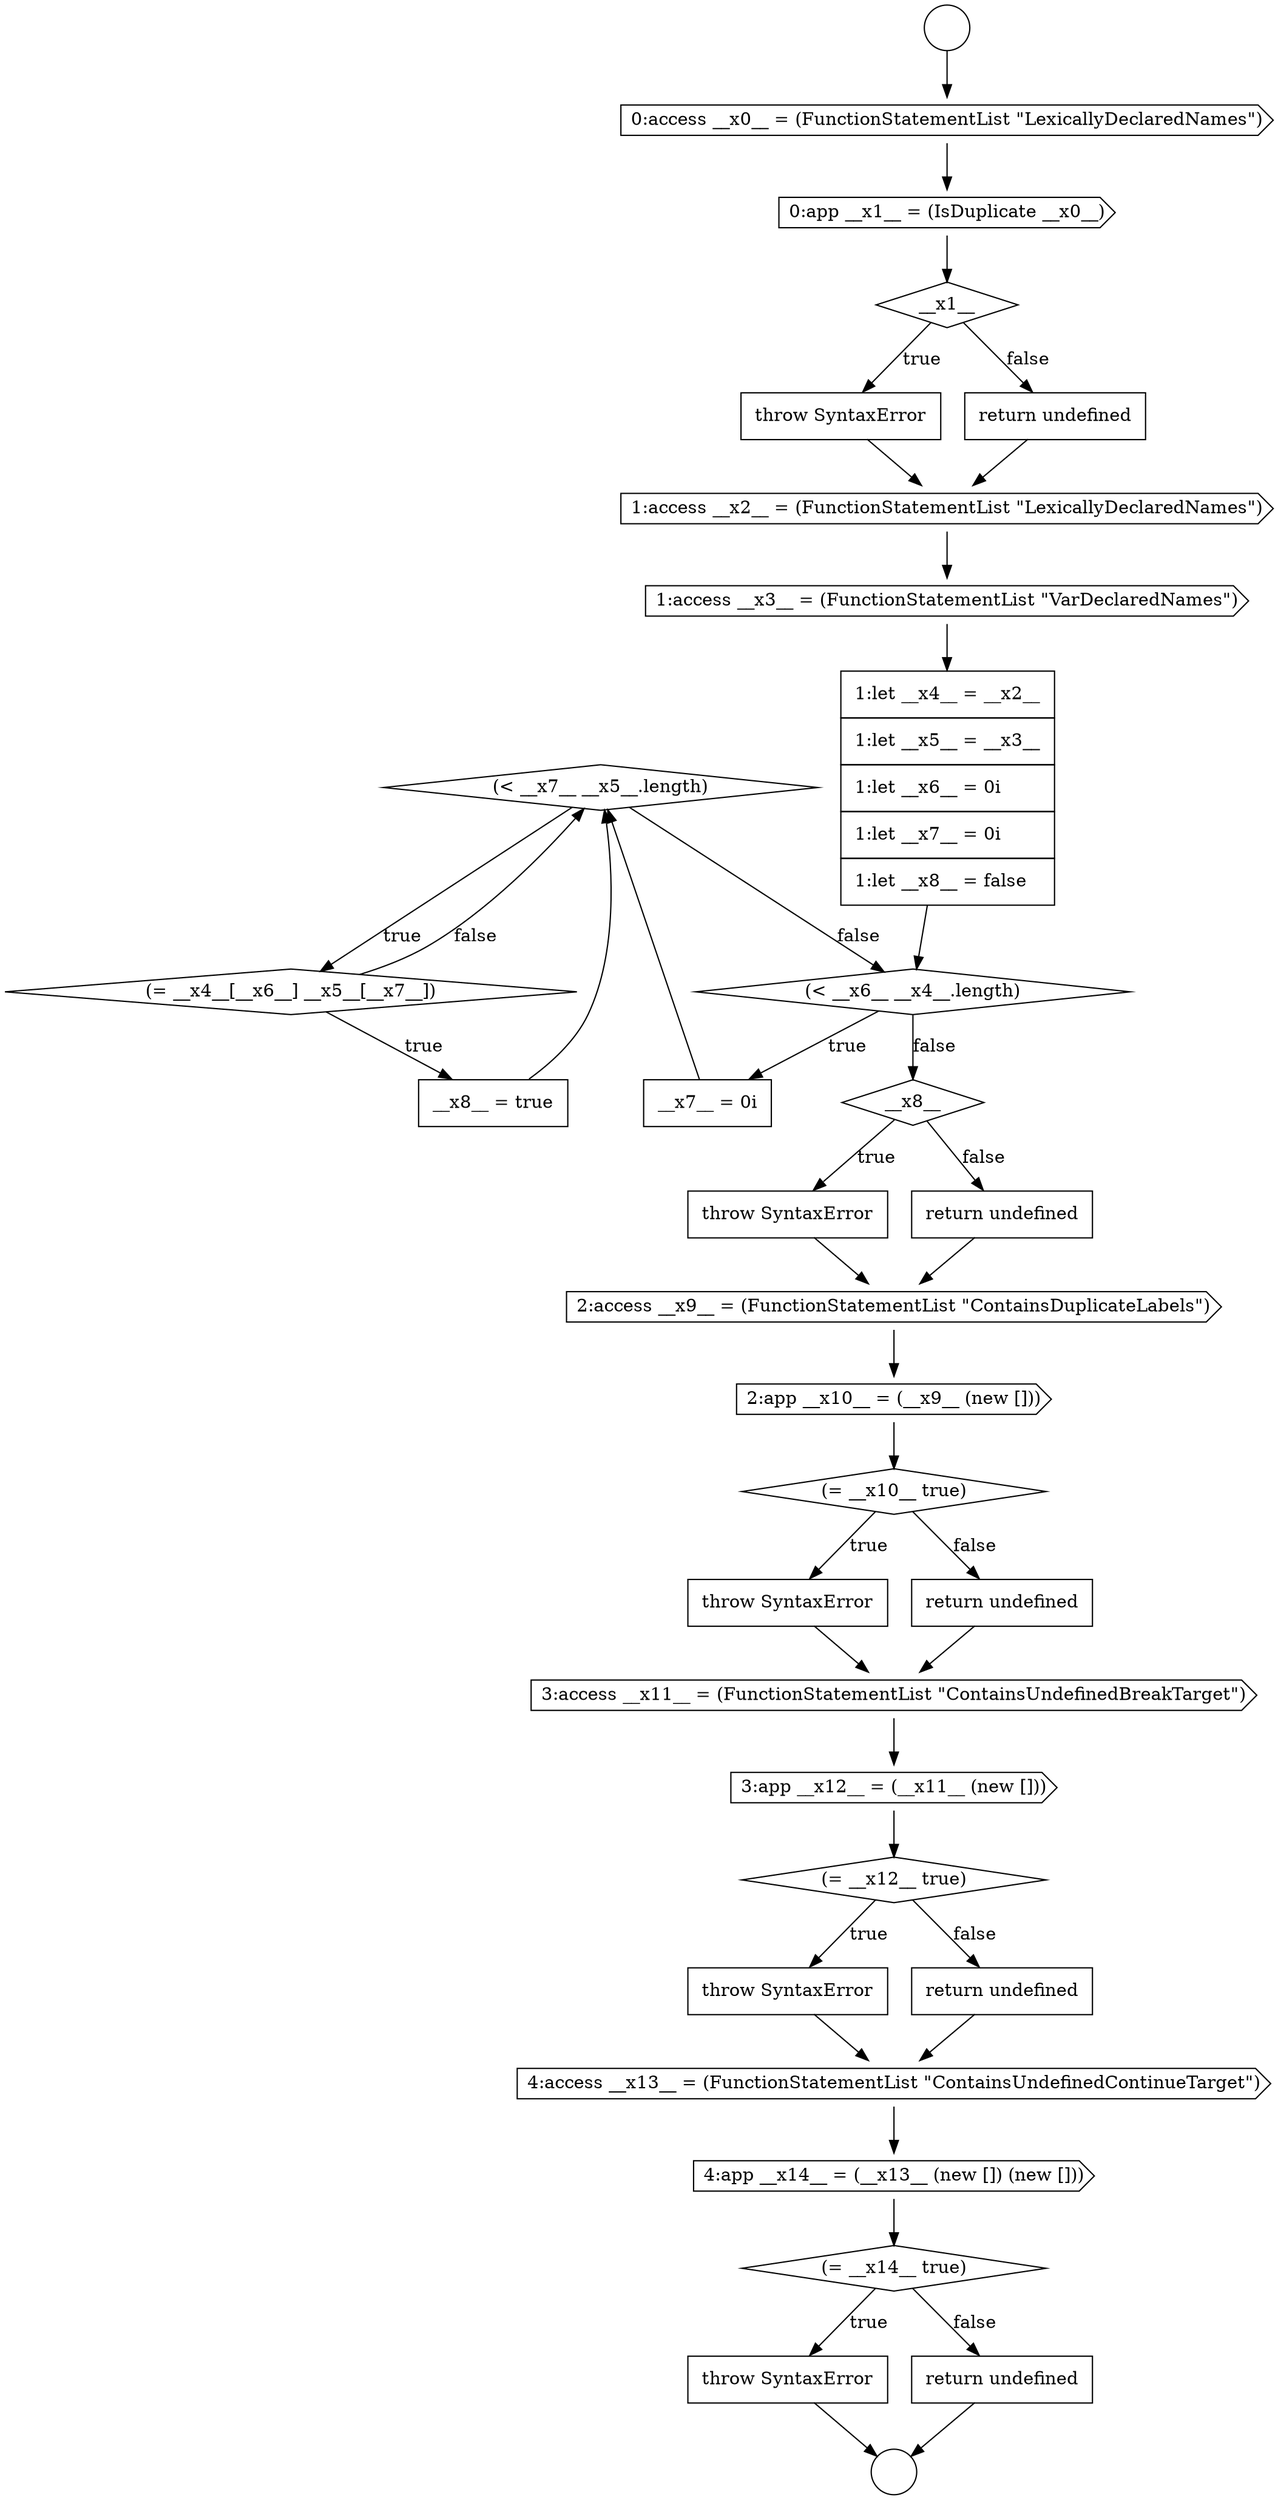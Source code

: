 digraph {
  node17803 [shape=diamond, label=<<font color="black">(&lt; __x7__ __x5__.length)</font>> color="black" fillcolor="white" style=filled]
  node17815 [shape=cds, label=<<font color="black">3:app __x12__ = (__x11__ (new []))</font>> color="black" fillcolor="white" style=filled]
  node17798 [shape=cds, label=<<font color="black">1:access __x2__ = (FunctionStatementList &quot;LexicallyDeclaredNames&quot;)</font>> color="black" fillcolor="white" style=filled]
  node17807 [shape=none, margin=0, label=<<font color="black">
    <table border="0" cellborder="1" cellspacing="0" cellpadding="10">
      <tr><td align="left">throw SyntaxError</td></tr>
    </table>
  </font>> color="black" fillcolor="white" style=filled]
  node17811 [shape=diamond, label=<<font color="black">(= __x10__ true)</font>> color="black" fillcolor="white" style=filled]
  node17816 [shape=diamond, label=<<font color="black">(= __x12__ true)</font>> color="black" fillcolor="white" style=filled]
  node17819 [shape=cds, label=<<font color="black">4:access __x13__ = (FunctionStatementList &quot;ContainsUndefinedContinueTarget&quot;)</font>> color="black" fillcolor="white" style=filled]
  node17812 [shape=none, margin=0, label=<<font color="black">
    <table border="0" cellborder="1" cellspacing="0" cellpadding="10">
      <tr><td align="left">throw SyntaxError</td></tr>
    </table>
  </font>> color="black" fillcolor="white" style=filled]
  node17800 [shape=none, margin=0, label=<<font color="black">
    <table border="0" cellborder="1" cellspacing="0" cellpadding="10">
      <tr><td align="left">1:let __x4__ = __x2__</td></tr>
      <tr><td align="left">1:let __x5__ = __x3__</td></tr>
      <tr><td align="left">1:let __x6__ = 0i</td></tr>
      <tr><td align="left">1:let __x7__ = 0i</td></tr>
      <tr><td align="left">1:let __x8__ = false</td></tr>
    </table>
  </font>> color="black" fillcolor="white" style=filled]
  node17813 [shape=none, margin=0, label=<<font color="black">
    <table border="0" cellborder="1" cellspacing="0" cellpadding="10">
      <tr><td align="left">return undefined</td></tr>
    </table>
  </font>> color="black" fillcolor="white" style=filled]
  node17822 [shape=none, margin=0, label=<<font color="black">
    <table border="0" cellborder="1" cellspacing="0" cellpadding="10">
      <tr><td align="left">throw SyntaxError</td></tr>
    </table>
  </font>> color="black" fillcolor="white" style=filled]
  node17817 [shape=none, margin=0, label=<<font color="black">
    <table border="0" cellborder="1" cellspacing="0" cellpadding="10">
      <tr><td align="left">throw SyntaxError</td></tr>
    </table>
  </font>> color="black" fillcolor="white" style=filled]
  node17814 [shape=cds, label=<<font color="black">3:access __x11__ = (FunctionStatementList &quot;ContainsUndefinedBreakTarget&quot;)</font>> color="black" fillcolor="white" style=filled]
  node17808 [shape=none, margin=0, label=<<font color="black">
    <table border="0" cellborder="1" cellspacing="0" cellpadding="10">
      <tr><td align="left">return undefined</td></tr>
    </table>
  </font>> color="black" fillcolor="white" style=filled]
  node17810 [shape=cds, label=<<font color="black">2:app __x10__ = (__x9__ (new []))</font>> color="black" fillcolor="white" style=filled]
  node17821 [shape=diamond, label=<<font color="black">(= __x14__ true)</font>> color="black" fillcolor="white" style=filled]
  node17820 [shape=cds, label=<<font color="black">4:app __x14__ = (__x13__ (new []) (new []))</font>> color="black" fillcolor="white" style=filled]
  node17791 [shape=circle label=" " color="black" fillcolor="white" style=filled]
  node17802 [shape=none, margin=0, label=<<font color="black">
    <table border="0" cellborder="1" cellspacing="0" cellpadding="10">
      <tr><td align="left">__x7__ = 0i</td></tr>
    </table>
  </font>> color="black" fillcolor="white" style=filled]
  node17799 [shape=cds, label=<<font color="black">1:access __x3__ = (FunctionStatementList &quot;VarDeclaredNames&quot;)</font>> color="black" fillcolor="white" style=filled]
  node17793 [shape=cds, label=<<font color="black">0:access __x0__ = (FunctionStatementList &quot;LexicallyDeclaredNames&quot;)</font>> color="black" fillcolor="white" style=filled]
  node17823 [shape=none, margin=0, label=<<font color="black">
    <table border="0" cellborder="1" cellspacing="0" cellpadding="10">
      <tr><td align="left">return undefined</td></tr>
    </table>
  </font>> color="black" fillcolor="white" style=filled]
  node17806 [shape=diamond, label=<<font color="black">__x8__</font>> color="black" fillcolor="white" style=filled]
  node17795 [shape=diamond, label=<<font color="black">__x1__</font>> color="black" fillcolor="white" style=filled]
  node17818 [shape=none, margin=0, label=<<font color="black">
    <table border="0" cellborder="1" cellspacing="0" cellpadding="10">
      <tr><td align="left">return undefined</td></tr>
    </table>
  </font>> color="black" fillcolor="white" style=filled]
  node17801 [shape=diamond, label=<<font color="black">(&lt; __x6__ __x4__.length)</font>> color="black" fillcolor="white" style=filled]
  node17794 [shape=cds, label=<<font color="black">0:app __x1__ = (IsDuplicate __x0__)</font>> color="black" fillcolor="white" style=filled]
  node17809 [shape=cds, label=<<font color="black">2:access __x9__ = (FunctionStatementList &quot;ContainsDuplicateLabels&quot;)</font>> color="black" fillcolor="white" style=filled]
  node17796 [shape=none, margin=0, label=<<font color="black">
    <table border="0" cellborder="1" cellspacing="0" cellpadding="10">
      <tr><td align="left">throw SyntaxError</td></tr>
    </table>
  </font>> color="black" fillcolor="white" style=filled]
  node17805 [shape=none, margin=0, label=<<font color="black">
    <table border="0" cellborder="1" cellspacing="0" cellpadding="10">
      <tr><td align="left">__x8__ = true</td></tr>
    </table>
  </font>> color="black" fillcolor="white" style=filled]
  node17804 [shape=diamond, label=<<font color="black">(= __x4__[__x6__] __x5__[__x7__])</font>> color="black" fillcolor="white" style=filled]
  node17797 [shape=none, margin=0, label=<<font color="black">
    <table border="0" cellborder="1" cellspacing="0" cellpadding="10">
      <tr><td align="left">return undefined</td></tr>
    </table>
  </font>> color="black" fillcolor="white" style=filled]
  node17792 [shape=circle label=" " color="black" fillcolor="white" style=filled]
  node17822 -> node17792 [ color="black"]
  node17816 -> node17817 [label=<<font color="black">true</font>> color="black"]
  node17816 -> node17818 [label=<<font color="black">false</font>> color="black"]
  node17817 -> node17819 [ color="black"]
  node17800 -> node17801 [ color="black"]
  node17820 -> node17821 [ color="black"]
  node17806 -> node17807 [label=<<font color="black">true</font>> color="black"]
  node17806 -> node17808 [label=<<font color="black">false</font>> color="black"]
  node17818 -> node17819 [ color="black"]
  node17814 -> node17815 [ color="black"]
  node17796 -> node17798 [ color="black"]
  node17801 -> node17802 [label=<<font color="black">true</font>> color="black"]
  node17801 -> node17806 [label=<<font color="black">false</font>> color="black"]
  node17812 -> node17814 [ color="black"]
  node17821 -> node17822 [label=<<font color="black">true</font>> color="black"]
  node17821 -> node17823 [label=<<font color="black">false</font>> color="black"]
  node17794 -> node17795 [ color="black"]
  node17805 -> node17803 [ color="black"]
  node17803 -> node17804 [label=<<font color="black">true</font>> color="black"]
  node17803 -> node17801 [label=<<font color="black">false</font>> color="black"]
  node17804 -> node17805 [label=<<font color="black">true</font>> color="black"]
  node17804 -> node17803 [label=<<font color="black">false</font>> color="black"]
  node17799 -> node17800 [ color="black"]
  node17797 -> node17798 [ color="black"]
  node17815 -> node17816 [ color="black"]
  node17798 -> node17799 [ color="black"]
  node17810 -> node17811 [ color="black"]
  node17823 -> node17792 [ color="black"]
  node17813 -> node17814 [ color="black"]
  node17793 -> node17794 [ color="black"]
  node17807 -> node17809 [ color="black"]
  node17795 -> node17796 [label=<<font color="black">true</font>> color="black"]
  node17795 -> node17797 [label=<<font color="black">false</font>> color="black"]
  node17802 -> node17803 [ color="black"]
  node17819 -> node17820 [ color="black"]
  node17809 -> node17810 [ color="black"]
  node17811 -> node17812 [label=<<font color="black">true</font>> color="black"]
  node17811 -> node17813 [label=<<font color="black">false</font>> color="black"]
  node17808 -> node17809 [ color="black"]
  node17791 -> node17793 [ color="black"]
}
